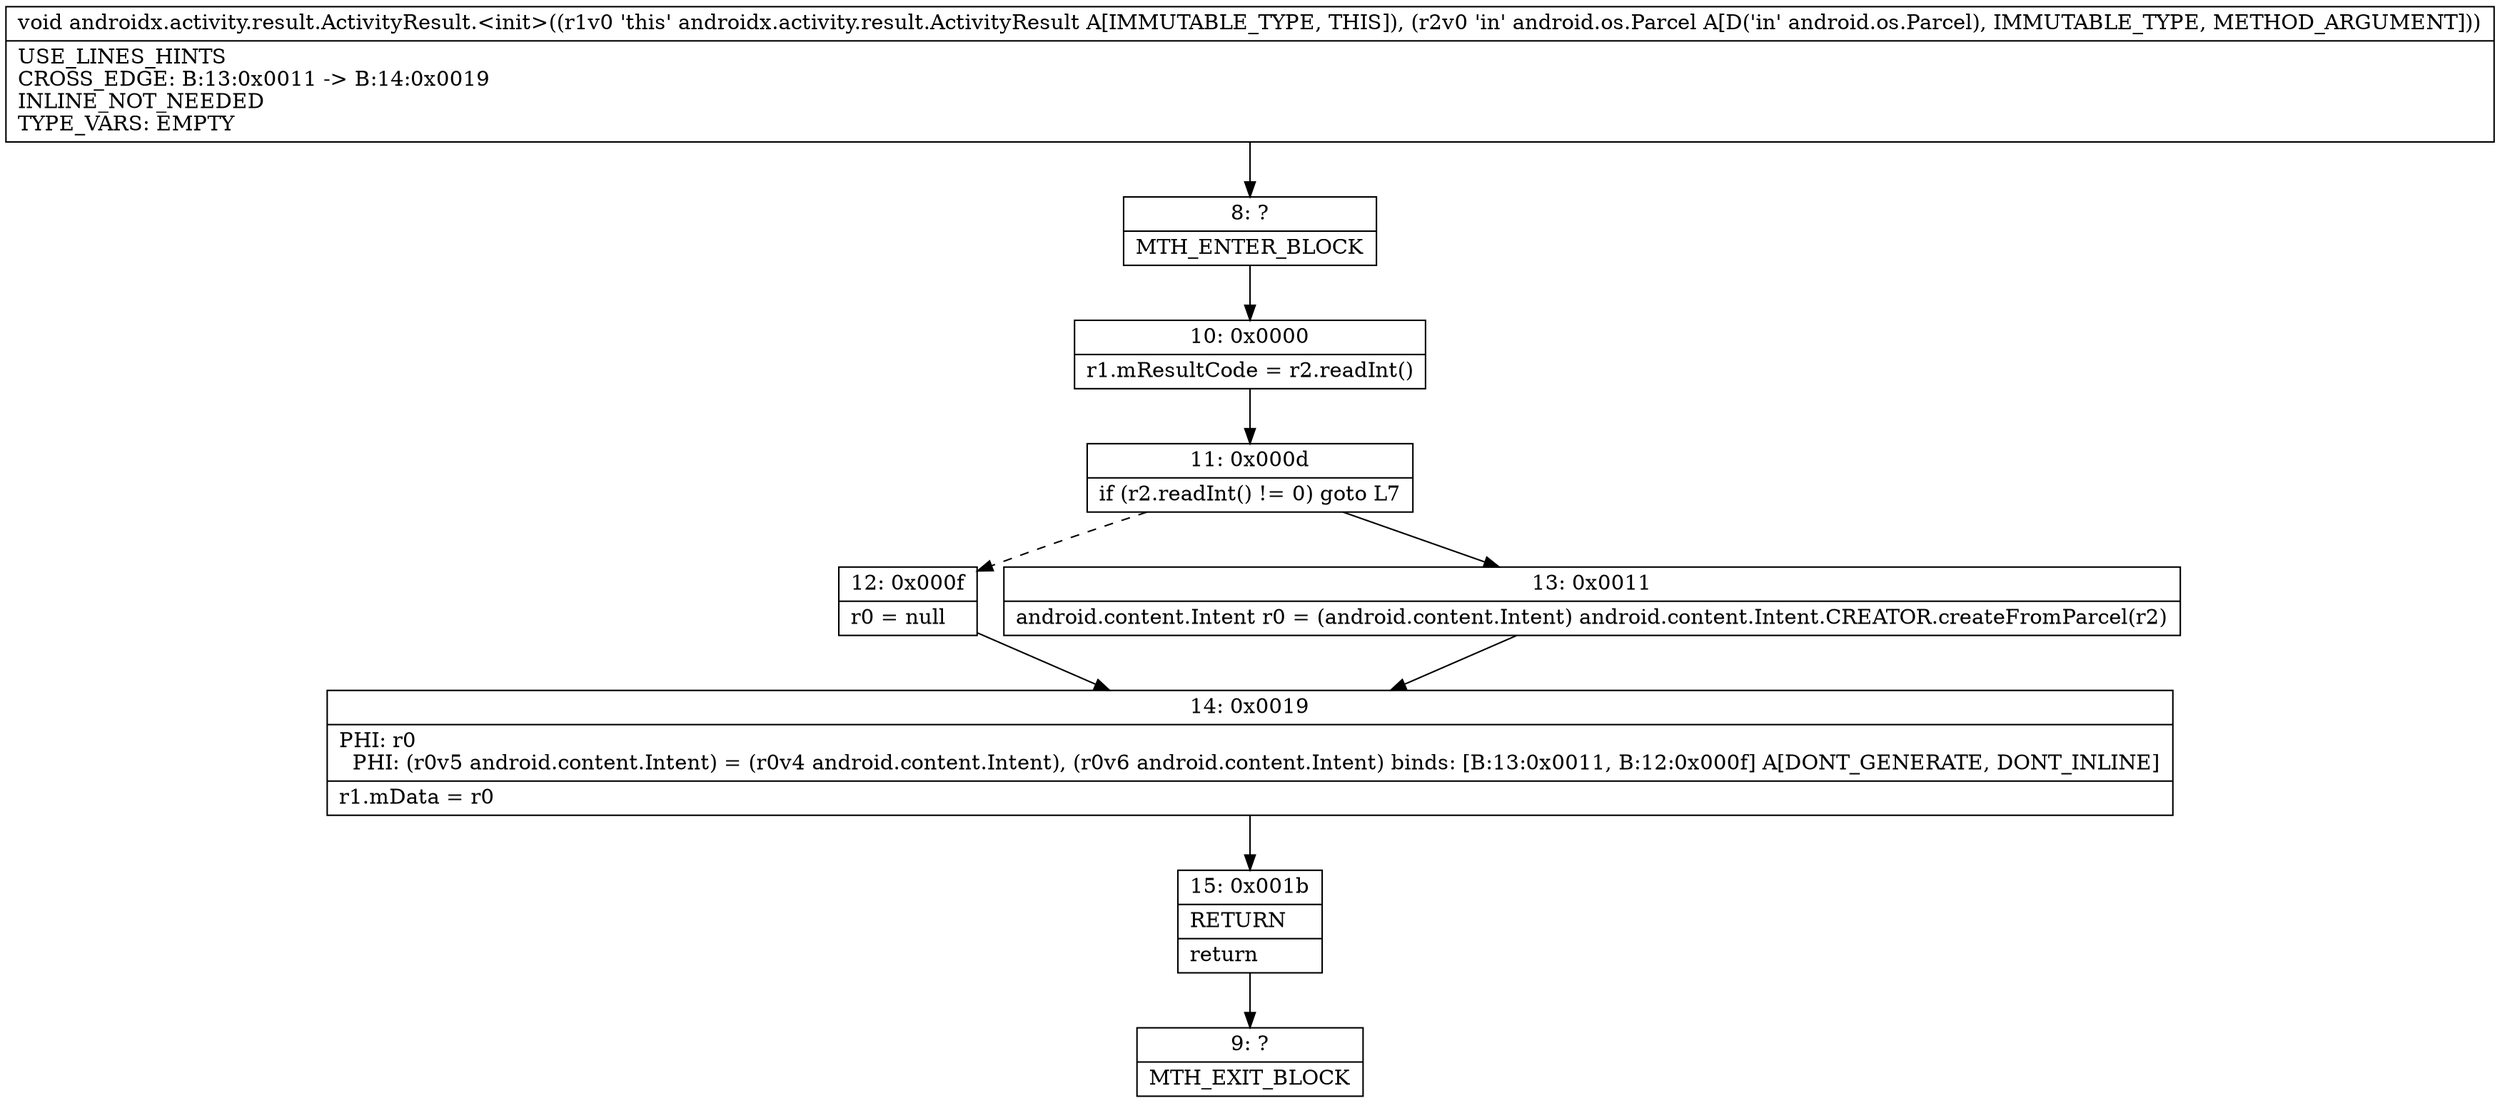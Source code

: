 digraph "CFG forandroidx.activity.result.ActivityResult.\<init\>(Landroid\/os\/Parcel;)V" {
Node_8 [shape=record,label="{8\:\ ?|MTH_ENTER_BLOCK\l}"];
Node_10 [shape=record,label="{10\:\ 0x0000|r1.mResultCode = r2.readInt()\l}"];
Node_11 [shape=record,label="{11\:\ 0x000d|if (r2.readInt() != 0) goto L7\l}"];
Node_12 [shape=record,label="{12\:\ 0x000f|r0 = null\l}"];
Node_14 [shape=record,label="{14\:\ 0x0019|PHI: r0 \l  PHI: (r0v5 android.content.Intent) = (r0v4 android.content.Intent), (r0v6 android.content.Intent) binds: [B:13:0x0011, B:12:0x000f] A[DONT_GENERATE, DONT_INLINE]\l|r1.mData = r0\l}"];
Node_15 [shape=record,label="{15\:\ 0x001b|RETURN\l|return\l}"];
Node_9 [shape=record,label="{9\:\ ?|MTH_EXIT_BLOCK\l}"];
Node_13 [shape=record,label="{13\:\ 0x0011|android.content.Intent r0 = (android.content.Intent) android.content.Intent.CREATOR.createFromParcel(r2)\l}"];
MethodNode[shape=record,label="{void androidx.activity.result.ActivityResult.\<init\>((r1v0 'this' androidx.activity.result.ActivityResult A[IMMUTABLE_TYPE, THIS]), (r2v0 'in' android.os.Parcel A[D('in' android.os.Parcel), IMMUTABLE_TYPE, METHOD_ARGUMENT]))  | USE_LINES_HINTS\lCROSS_EDGE: B:13:0x0011 \-\> B:14:0x0019\lINLINE_NOT_NEEDED\lTYPE_VARS: EMPTY\l}"];
MethodNode -> Node_8;Node_8 -> Node_10;
Node_10 -> Node_11;
Node_11 -> Node_12[style=dashed];
Node_11 -> Node_13;
Node_12 -> Node_14;
Node_14 -> Node_15;
Node_15 -> Node_9;
Node_13 -> Node_14;
}

